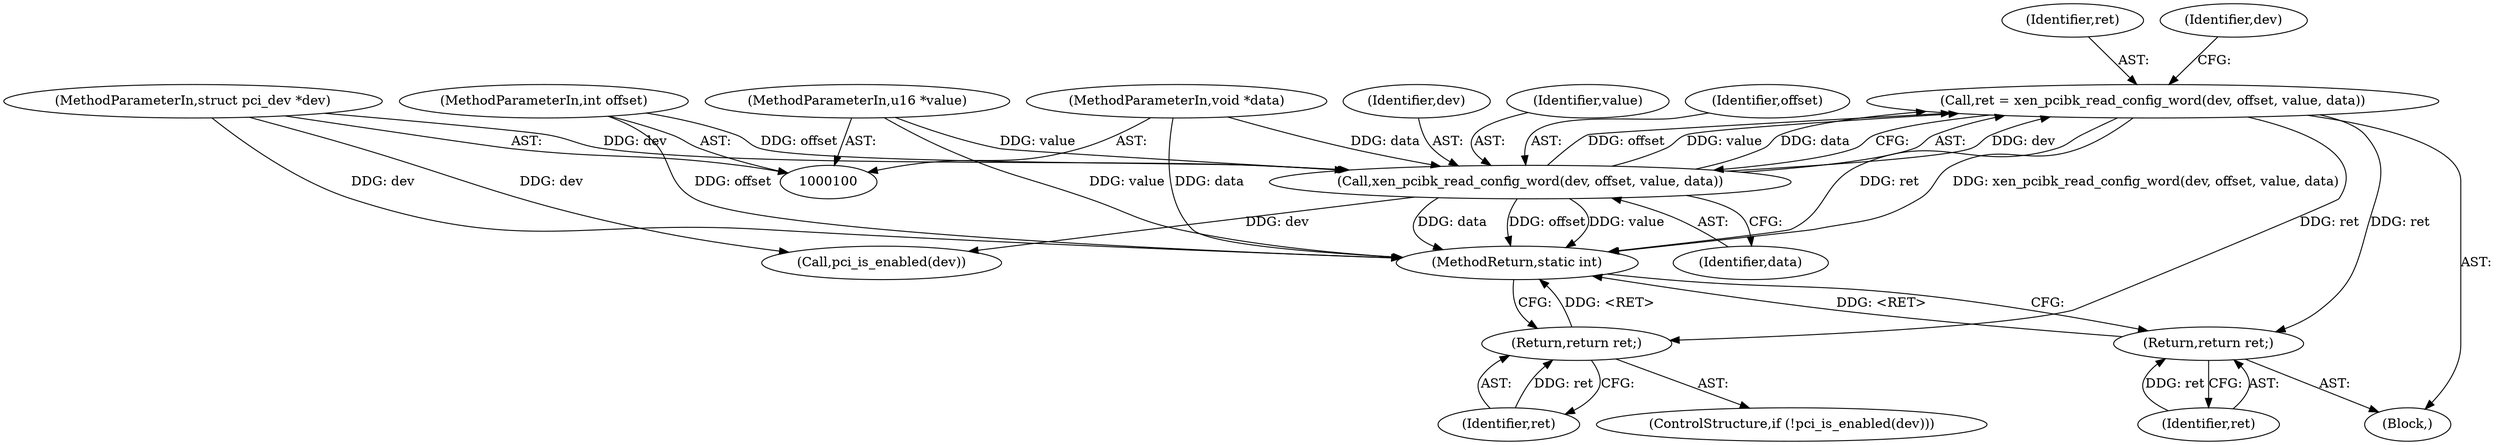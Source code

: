 digraph "1_linux_af6fc858a35b90e89ea7a7ee58e66628c55c776b@API" {
"1000108" [label="(Call,ret = xen_pcibk_read_config_word(dev, offset, value, data))"];
"1000110" [label="(Call,xen_pcibk_read_config_word(dev, offset, value, data))"];
"1000101" [label="(MethodParameterIn,struct pci_dev *dev)"];
"1000102" [label="(MethodParameterIn,int offset)"];
"1000103" [label="(MethodParameterIn,u16 *value)"];
"1000104" [label="(MethodParameterIn,void *data)"];
"1000119" [label="(Return,return ret;)"];
"1000159" [label="(Return,return ret;)"];
"1000160" [label="(Identifier,ret)"];
"1000119" [label="(Return,return ret;)"];
"1000104" [label="(MethodParameterIn,void *data)"];
"1000103" [label="(MethodParameterIn,u16 *value)"];
"1000111" [label="(Identifier,dev)"];
"1000161" [label="(MethodReturn,static int)"];
"1000115" [label="(ControlStructure,if (!pci_is_enabled(dev)))"];
"1000108" [label="(Call,ret = xen_pcibk_read_config_word(dev, offset, value, data))"];
"1000109" [label="(Identifier,ret)"];
"1000159" [label="(Return,return ret;)"];
"1000110" [label="(Call,xen_pcibk_read_config_word(dev, offset, value, data))"];
"1000102" [label="(MethodParameterIn,int offset)"];
"1000113" [label="(Identifier,value)"];
"1000112" [label="(Identifier,offset)"];
"1000114" [label="(Identifier,data)"];
"1000105" [label="(Block,)"];
"1000101" [label="(MethodParameterIn,struct pci_dev *dev)"];
"1000120" [label="(Identifier,ret)"];
"1000118" [label="(Identifier,dev)"];
"1000117" [label="(Call,pci_is_enabled(dev))"];
"1000108" -> "1000105"  [label="AST: "];
"1000108" -> "1000110"  [label="CFG: "];
"1000109" -> "1000108"  [label="AST: "];
"1000110" -> "1000108"  [label="AST: "];
"1000118" -> "1000108"  [label="CFG: "];
"1000108" -> "1000161"  [label="DDG: ret"];
"1000108" -> "1000161"  [label="DDG: xen_pcibk_read_config_word(dev, offset, value, data)"];
"1000110" -> "1000108"  [label="DDG: dev"];
"1000110" -> "1000108"  [label="DDG: offset"];
"1000110" -> "1000108"  [label="DDG: value"];
"1000110" -> "1000108"  [label="DDG: data"];
"1000108" -> "1000119"  [label="DDG: ret"];
"1000108" -> "1000159"  [label="DDG: ret"];
"1000110" -> "1000114"  [label="CFG: "];
"1000111" -> "1000110"  [label="AST: "];
"1000112" -> "1000110"  [label="AST: "];
"1000113" -> "1000110"  [label="AST: "];
"1000114" -> "1000110"  [label="AST: "];
"1000110" -> "1000161"  [label="DDG: data"];
"1000110" -> "1000161"  [label="DDG: offset"];
"1000110" -> "1000161"  [label="DDG: value"];
"1000101" -> "1000110"  [label="DDG: dev"];
"1000102" -> "1000110"  [label="DDG: offset"];
"1000103" -> "1000110"  [label="DDG: value"];
"1000104" -> "1000110"  [label="DDG: data"];
"1000110" -> "1000117"  [label="DDG: dev"];
"1000101" -> "1000100"  [label="AST: "];
"1000101" -> "1000161"  [label="DDG: dev"];
"1000101" -> "1000117"  [label="DDG: dev"];
"1000102" -> "1000100"  [label="AST: "];
"1000102" -> "1000161"  [label="DDG: offset"];
"1000103" -> "1000100"  [label="AST: "];
"1000103" -> "1000161"  [label="DDG: value"];
"1000104" -> "1000100"  [label="AST: "];
"1000104" -> "1000161"  [label="DDG: data"];
"1000119" -> "1000115"  [label="AST: "];
"1000119" -> "1000120"  [label="CFG: "];
"1000120" -> "1000119"  [label="AST: "];
"1000161" -> "1000119"  [label="CFG: "];
"1000119" -> "1000161"  [label="DDG: <RET>"];
"1000120" -> "1000119"  [label="DDG: ret"];
"1000159" -> "1000105"  [label="AST: "];
"1000159" -> "1000160"  [label="CFG: "];
"1000160" -> "1000159"  [label="AST: "];
"1000161" -> "1000159"  [label="CFG: "];
"1000159" -> "1000161"  [label="DDG: <RET>"];
"1000160" -> "1000159"  [label="DDG: ret"];
}
